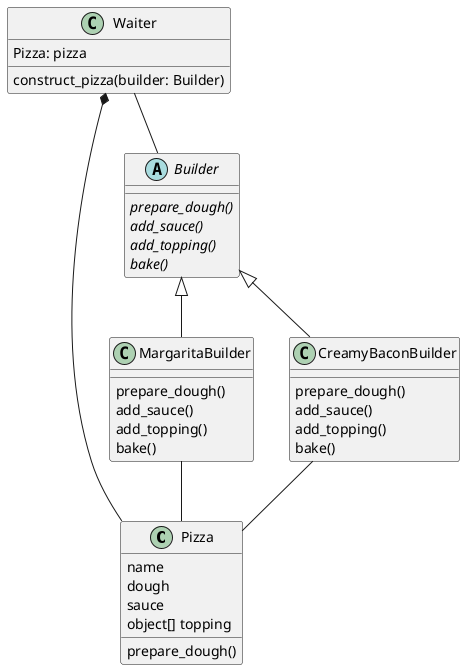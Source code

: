 @startuml

class Pizza {
    name
    dough
    sauce
    object[] topping
    prepare_dough()
}

abstract class Builder {
    {abstract} prepare_dough()
    {abstract} add_sauce()
    {abstract} add_topping()
    {abstract} bake()
}

class MargaritaBuilder {
    prepare_dough()
    add_sauce()
    add_topping()
    bake()
}

class CreamyBaconBuilder {
    prepare_dough()
    add_sauce()
    add_topping()
    bake()
}

Builder <|-- MargaritaBuilder
Builder <|-- CreamyBaconBuilder

class Waiter {
    Pizza: pizza
    construct_pizza(builder: Builder)
}

Waiter *-- Pizza
MargaritaBuilder -- Pizza
CreamyBaconBuilder -- Pizza
Waiter -- Builder


@enduml